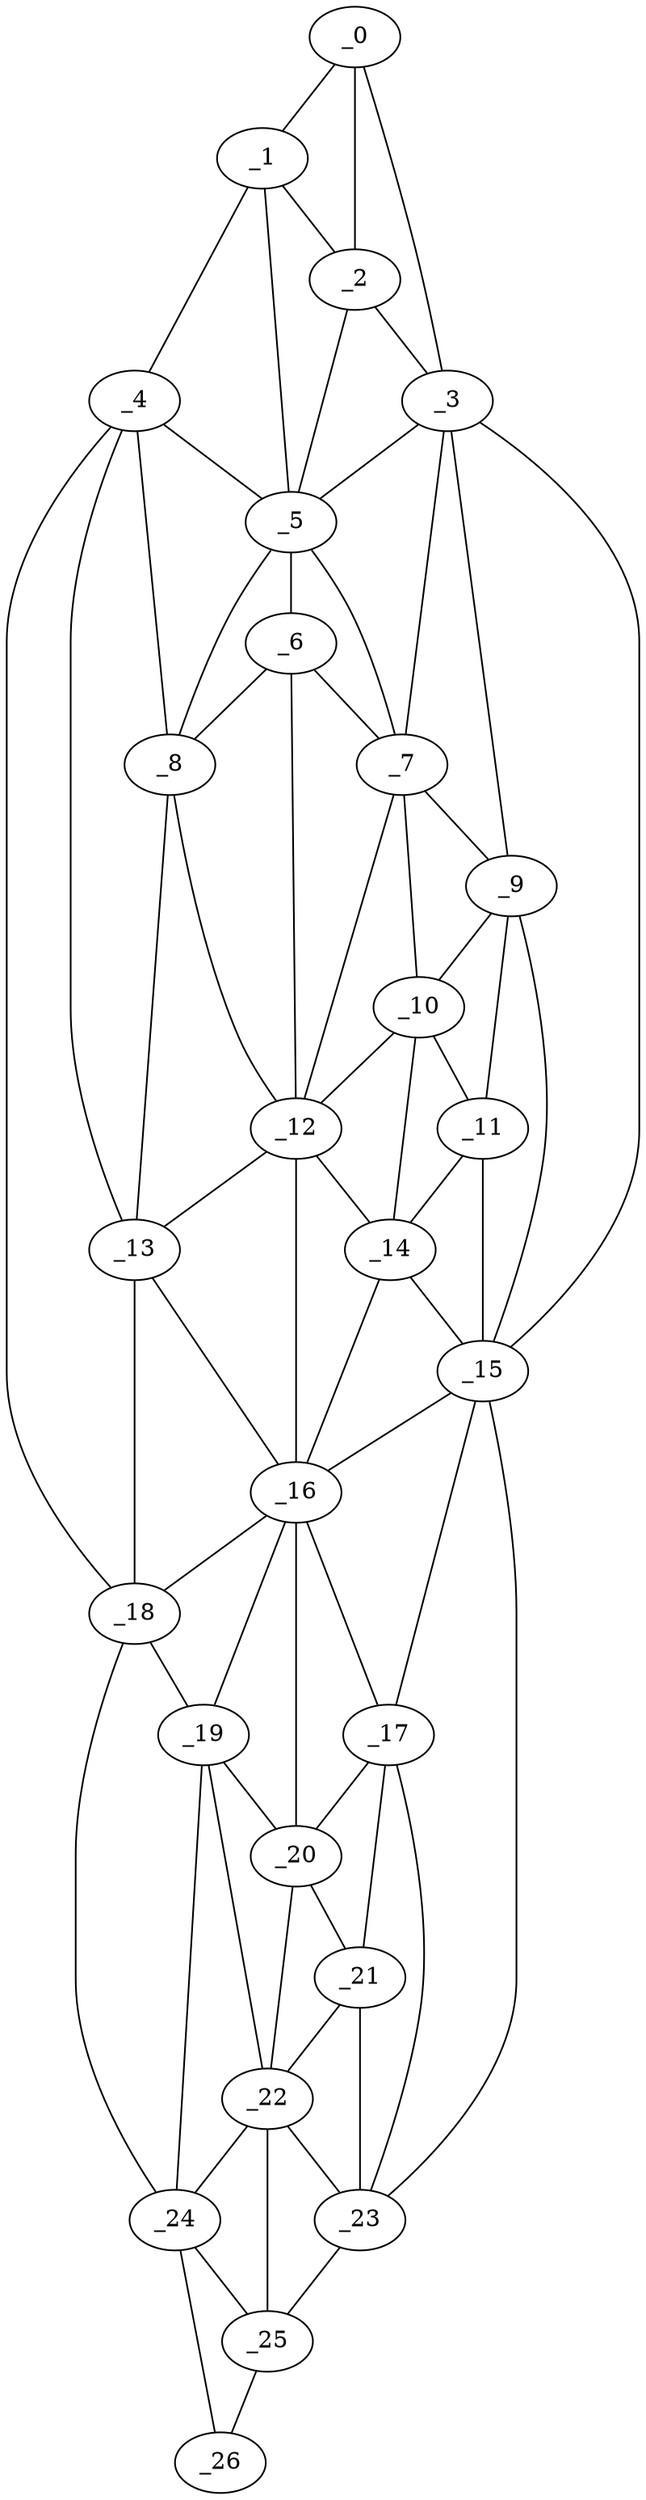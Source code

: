 graph "obj6__15.gxl" {
	_0	 [x=7,
		y=61];
	_1	 [x=9,
		y=73];
	_0 -- _1	 [valence=1];
	_2	 [x=11,
		y=66];
	_0 -- _2	 [valence=2];
	_3	 [x=15,
		y=49];
	_0 -- _3	 [valence=1];
	_1 -- _2	 [valence=2];
	_4	 [x=18,
		y=80];
	_1 -- _4	 [valence=1];
	_5	 [x=23,
		y=66];
	_1 -- _5	 [valence=1];
	_2 -- _3	 [valence=2];
	_2 -- _5	 [valence=2];
	_3 -- _5	 [valence=2];
	_7	 [x=31,
		y=57];
	_3 -- _7	 [valence=2];
	_9	 [x=35,
		y=48];
	_3 -- _9	 [valence=1];
	_15	 [x=61,
		y=46];
	_3 -- _15	 [valence=1];
	_4 -- _5	 [valence=1];
	_8	 [x=34,
		y=76];
	_4 -- _8	 [valence=2];
	_13	 [x=51,
		y=78];
	_4 -- _13	 [valence=1];
	_18	 [x=77,
		y=80];
	_4 -- _18	 [valence=1];
	_6	 [x=27,
		y=65];
	_5 -- _6	 [valence=2];
	_5 -- _7	 [valence=1];
	_5 -- _8	 [valence=2];
	_6 -- _7	 [valence=2];
	_6 -- _8	 [valence=2];
	_12	 [x=49,
		y=65];
	_6 -- _12	 [valence=2];
	_7 -- _9	 [valence=2];
	_10	 [x=43,
		y=53];
	_7 -- _10	 [valence=2];
	_7 -- _12	 [valence=1];
	_8 -- _12	 [valence=1];
	_8 -- _13	 [valence=2];
	_9 -- _10	 [valence=2];
	_11	 [x=47,
		y=49];
	_9 -- _11	 [valence=1];
	_9 -- _15	 [valence=1];
	_10 -- _11	 [valence=1];
	_10 -- _12	 [valence=2];
	_14	 [x=52,
		y=57];
	_10 -- _14	 [valence=2];
	_11 -- _14	 [valence=2];
	_11 -- _15	 [valence=2];
	_12 -- _13	 [valence=1];
	_12 -- _14	 [valence=2];
	_16	 [x=76,
		y=61];
	_12 -- _16	 [valence=2];
	_13 -- _16	 [valence=2];
	_13 -- _18	 [valence=1];
	_14 -- _15	 [valence=1];
	_14 -- _16	 [valence=2];
	_15 -- _16	 [valence=2];
	_17	 [x=77,
		y=48];
	_15 -- _17	 [valence=2];
	_23	 [x=96,
		y=48];
	_15 -- _23	 [valence=1];
	_16 -- _17	 [valence=2];
	_16 -- _18	 [valence=2];
	_19	 [x=82,
		y=72];
	_16 -- _19	 [valence=2];
	_20	 [x=84,
		y=57];
	_16 -- _20	 [valence=2];
	_17 -- _20	 [valence=2];
	_21	 [x=85,
		y=50];
	_17 -- _21	 [valence=1];
	_17 -- _23	 [valence=2];
	_18 -- _19	 [valence=2];
	_24	 [x=103,
		y=79];
	_18 -- _24	 [valence=1];
	_19 -- _20	 [valence=2];
	_22	 [x=93,
		y=55];
	_19 -- _22	 [valence=2];
	_19 -- _24	 [valence=1];
	_20 -- _21	 [valence=2];
	_20 -- _22	 [valence=1];
	_21 -- _22	 [valence=2];
	_21 -- _23	 [valence=1];
	_22 -- _23	 [valence=2];
	_22 -- _24	 [valence=1];
	_25	 [x=121,
		y=55];
	_22 -- _25	 [valence=2];
	_23 -- _25	 [valence=1];
	_24 -- _25	 [valence=2];
	_26	 [x=125,
		y=65];
	_24 -- _26	 [valence=1];
	_25 -- _26	 [valence=1];
}
